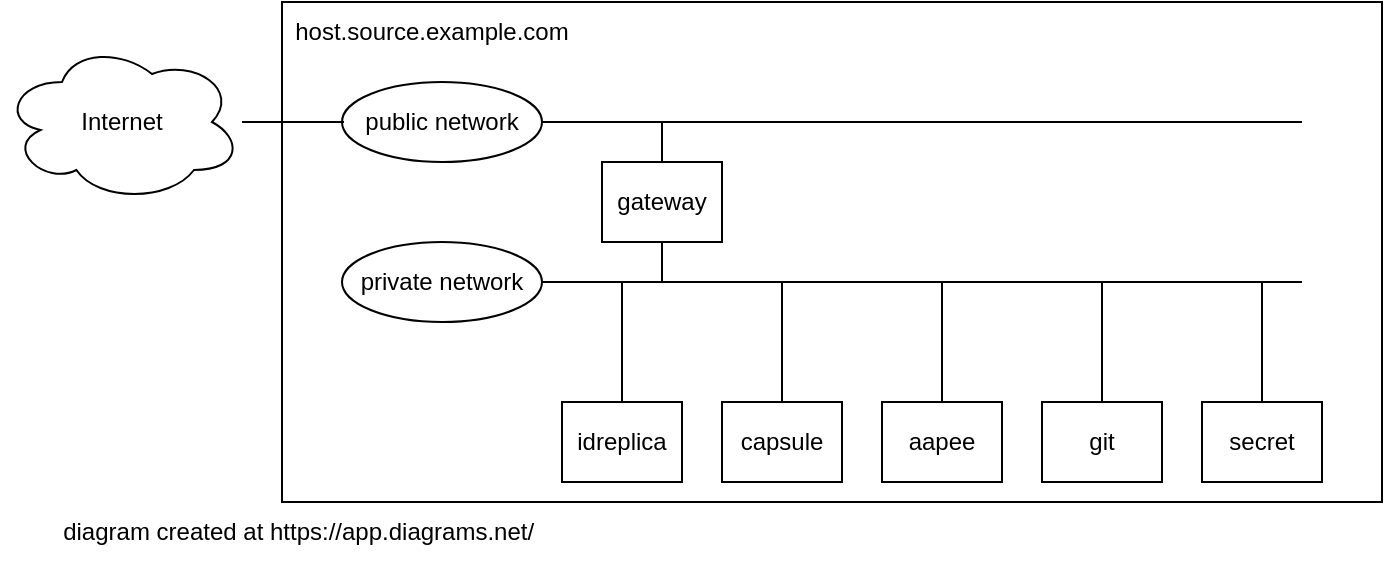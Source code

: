 <mxfile>
    <diagram name="Page-1" id="QjcXZq2Il5Mo_Dh4dNE4">
        <mxGraphModel dx="1066" dy="1009" grid="1" gridSize="10" guides="1" tooltips="1" connect="1" arrows="1" fold="1" page="1" pageScale="1" pageWidth="827" pageHeight="1169" math="0" shadow="0">
            <root>
                <mxCell id="0"/>
                <mxCell id="1" parent="0"/>
                <mxCell id="GTuNXqq2HG5AMrcNNG87-4" value="" style="rounded=0;whiteSpace=wrap;html=1;" parent="1" vertex="1">
                    <mxGeometry x="170" y="120" width="550" height="250" as="geometry"/>
                </mxCell>
                <mxCell id="GTuNXqq2HG5AMrcNNG87-3" value="Internet" style="ellipse;shape=cloud;whiteSpace=wrap;html=1;" parent="1" vertex="1">
                    <mxGeometry x="30" y="140" width="120" height="80" as="geometry"/>
                </mxCell>
                <mxCell id="GTuNXqq2HG5AMrcNNG87-5" value="host.source.example.com" style="text;html=1;strokeColor=none;fillColor=none;align=center;verticalAlign=middle;whiteSpace=wrap;rounded=0;" parent="1" vertex="1">
                    <mxGeometry x="170" y="120" width="150" height="30" as="geometry"/>
                </mxCell>
                <mxCell id="GTuNXqq2HG5AMrcNNG87-8" value="" style="endArrow=none;html=1;rounded=0;exitX=1;exitY=0.5;exitDx=0;exitDy=0;" parent="1" edge="1">
                    <mxGeometry width="50" height="50" relative="1" as="geometry">
                        <mxPoint x="280" y="180" as="sourcePoint"/>
                        <mxPoint x="680" y="180" as="targetPoint"/>
                    </mxGeometry>
                </mxCell>
                <mxCell id="GTuNXqq2HG5AMrcNNG87-9" value="" style="endArrow=none;html=1;rounded=0;exitX=1;exitY=0.5;exitDx=0;exitDy=0;" parent="1" edge="1">
                    <mxGeometry width="50" height="50" relative="1" as="geometry">
                        <mxPoint x="280" y="260" as="sourcePoint"/>
                        <mxPoint x="680" y="260" as="targetPoint"/>
                    </mxGeometry>
                </mxCell>
                <mxCell id="GTuNXqq2HG5AMrcNNG87-10" value="" style="endArrow=none;html=1;rounded=0;" parent="1" edge="1">
                    <mxGeometry width="50" height="50" relative="1" as="geometry">
                        <mxPoint x="360" y="260" as="sourcePoint"/>
                        <mxPoint x="360" y="180" as="targetPoint"/>
                    </mxGeometry>
                </mxCell>
                <mxCell id="GTuNXqq2HG5AMrcNNG87-11" value="public network" style="ellipse;whiteSpace=wrap;html=1;" parent="1" vertex="1">
                    <mxGeometry x="200" y="160" width="100" height="40" as="geometry"/>
                </mxCell>
                <mxCell id="GTuNXqq2HG5AMrcNNG87-12" value="private network" style="ellipse;whiteSpace=wrap;html=1;" parent="1" vertex="1">
                    <mxGeometry x="200" y="240" width="100" height="40" as="geometry"/>
                </mxCell>
                <mxCell id="GTuNXqq2HG5AMrcNNG87-13" value="gateway" style="rounded=0;whiteSpace=wrap;html=1;" parent="1" vertex="1">
                    <mxGeometry x="330" y="200" width="60" height="40" as="geometry"/>
                </mxCell>
                <mxCell id="GTuNXqq2HG5AMrcNNG87-17" value="" style="endArrow=none;html=1;rounded=0;" parent="1" edge="1">
                    <mxGeometry width="50" height="50" relative="1" as="geometry">
                        <mxPoint x="340" y="320" as="sourcePoint"/>
                        <mxPoint x="340" y="260" as="targetPoint"/>
                    </mxGeometry>
                </mxCell>
                <mxCell id="GTuNXqq2HG5AMrcNNG87-19" value="" style="endArrow=none;html=1;rounded=0;" parent="1" edge="1">
                    <mxGeometry width="50" height="50" relative="1" as="geometry">
                        <mxPoint x="420" y="320" as="sourcePoint"/>
                        <mxPoint x="420" y="260" as="targetPoint"/>
                    </mxGeometry>
                </mxCell>
                <mxCell id="GTuNXqq2HG5AMrcNNG87-20" value="" style="endArrow=none;html=1;rounded=0;" parent="1" edge="1">
                    <mxGeometry width="50" height="50" relative="1" as="geometry">
                        <mxPoint x="500" y="320" as="sourcePoint"/>
                        <mxPoint x="500" y="260" as="targetPoint"/>
                    </mxGeometry>
                </mxCell>
                <mxCell id="GTuNXqq2HG5AMrcNNG87-22" value="idreplica" style="rounded=0;whiteSpace=wrap;html=1;" parent="1" vertex="1">
                    <mxGeometry x="310" y="320" width="60" height="40" as="geometry"/>
                </mxCell>
                <mxCell id="GTuNXqq2HG5AMrcNNG87-23" value="capsule" style="rounded=0;whiteSpace=wrap;html=1;" parent="1" vertex="1">
                    <mxGeometry x="390" y="320" width="60" height="40" as="geometry"/>
                </mxCell>
                <mxCell id="GTuNXqq2HG5AMrcNNG87-24" value="aapee" style="rounded=0;whiteSpace=wrap;html=1;" parent="1" vertex="1">
                    <mxGeometry x="470" y="320" width="60" height="40" as="geometry"/>
                </mxCell>
                <mxCell id="GTuNXqq2HG5AMrcNNG87-26" value="" style="endArrow=none;html=1;rounded=0;entryX=0.02;entryY=0.5;entryDx=0;entryDy=0;entryPerimeter=0;" parent="1" edge="1">
                    <mxGeometry width="50" height="50" relative="1" as="geometry">
                        <mxPoint x="150" y="180" as="sourcePoint"/>
                        <mxPoint x="201" y="180" as="targetPoint"/>
                    </mxGeometry>
                </mxCell>
                <mxCell id="YY6Y8TDiavGG6F0nNvFd-1" value="diagram created at&amp;nbsp;https://app.diagrams.net/&amp;nbsp;" style="text;html=1;strokeColor=none;fillColor=none;align=center;verticalAlign=middle;whiteSpace=wrap;rounded=0;" parent="1" vertex="1">
                    <mxGeometry x="40" y="370" width="280" height="30" as="geometry"/>
                </mxCell>
                <mxCell id="2" value="" style="endArrow=none;html=1;rounded=0;" edge="1" parent="1">
                    <mxGeometry width="50" height="50" relative="1" as="geometry">
                        <mxPoint x="580" y="320" as="sourcePoint"/>
                        <mxPoint x="580" y="260" as="targetPoint"/>
                    </mxGeometry>
                </mxCell>
                <mxCell id="3" value="" style="endArrow=none;html=1;rounded=0;" edge="1" parent="1">
                    <mxGeometry width="50" height="50" relative="1" as="geometry">
                        <mxPoint x="660" y="320" as="sourcePoint"/>
                        <mxPoint x="660" y="260" as="targetPoint"/>
                    </mxGeometry>
                </mxCell>
                <mxCell id="4" value="git" style="rounded=0;whiteSpace=wrap;html=1;" vertex="1" parent="1">
                    <mxGeometry x="550" y="320" width="60" height="40" as="geometry"/>
                </mxCell>
                <mxCell id="5" value="secret" style="rounded=0;whiteSpace=wrap;html=1;" vertex="1" parent="1">
                    <mxGeometry x="630" y="320" width="60" height="40" as="geometry"/>
                </mxCell>
            </root>
        </mxGraphModel>
    </diagram>
</mxfile>
